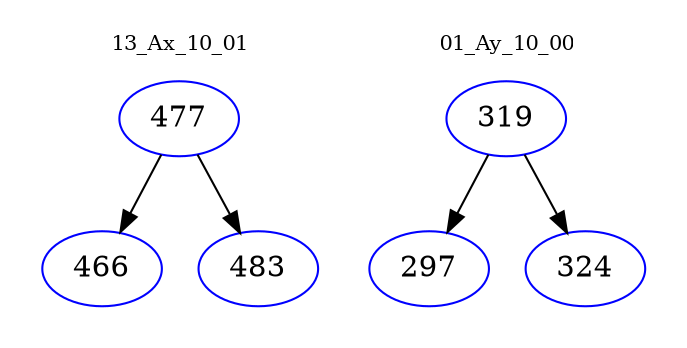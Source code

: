 digraph{
subgraph cluster_0 {
color = white
label = "13_Ax_10_01";
fontsize=10;
T0_477 [label="477", color="blue"]
T0_477 -> T0_466 [color="black"]
T0_466 [label="466", color="blue"]
T0_477 -> T0_483 [color="black"]
T0_483 [label="483", color="blue"]
}
subgraph cluster_1 {
color = white
label = "01_Ay_10_00";
fontsize=10;
T1_319 [label="319", color="blue"]
T1_319 -> T1_297 [color="black"]
T1_297 [label="297", color="blue"]
T1_319 -> T1_324 [color="black"]
T1_324 [label="324", color="blue"]
}
}
